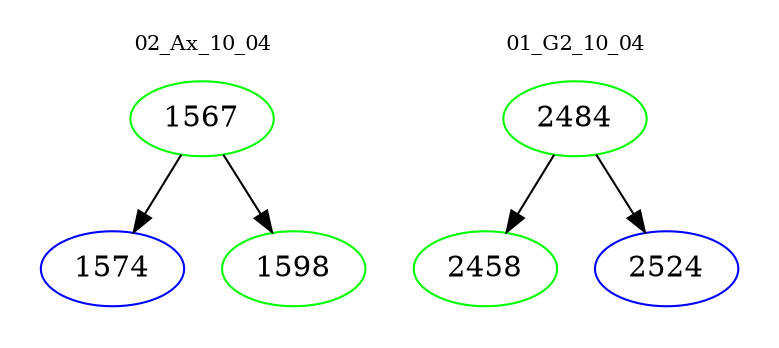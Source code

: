 digraph{
subgraph cluster_0 {
color = white
label = "02_Ax_10_04";
fontsize=10;
T0_1567 [label="1567", color="green"]
T0_1567 -> T0_1574 [color="black"]
T0_1574 [label="1574", color="blue"]
T0_1567 -> T0_1598 [color="black"]
T0_1598 [label="1598", color="green"]
}
subgraph cluster_1 {
color = white
label = "01_G2_10_04";
fontsize=10;
T1_2484 [label="2484", color="green"]
T1_2484 -> T1_2458 [color="black"]
T1_2458 [label="2458", color="green"]
T1_2484 -> T1_2524 [color="black"]
T1_2524 [label="2524", color="blue"]
}
}
